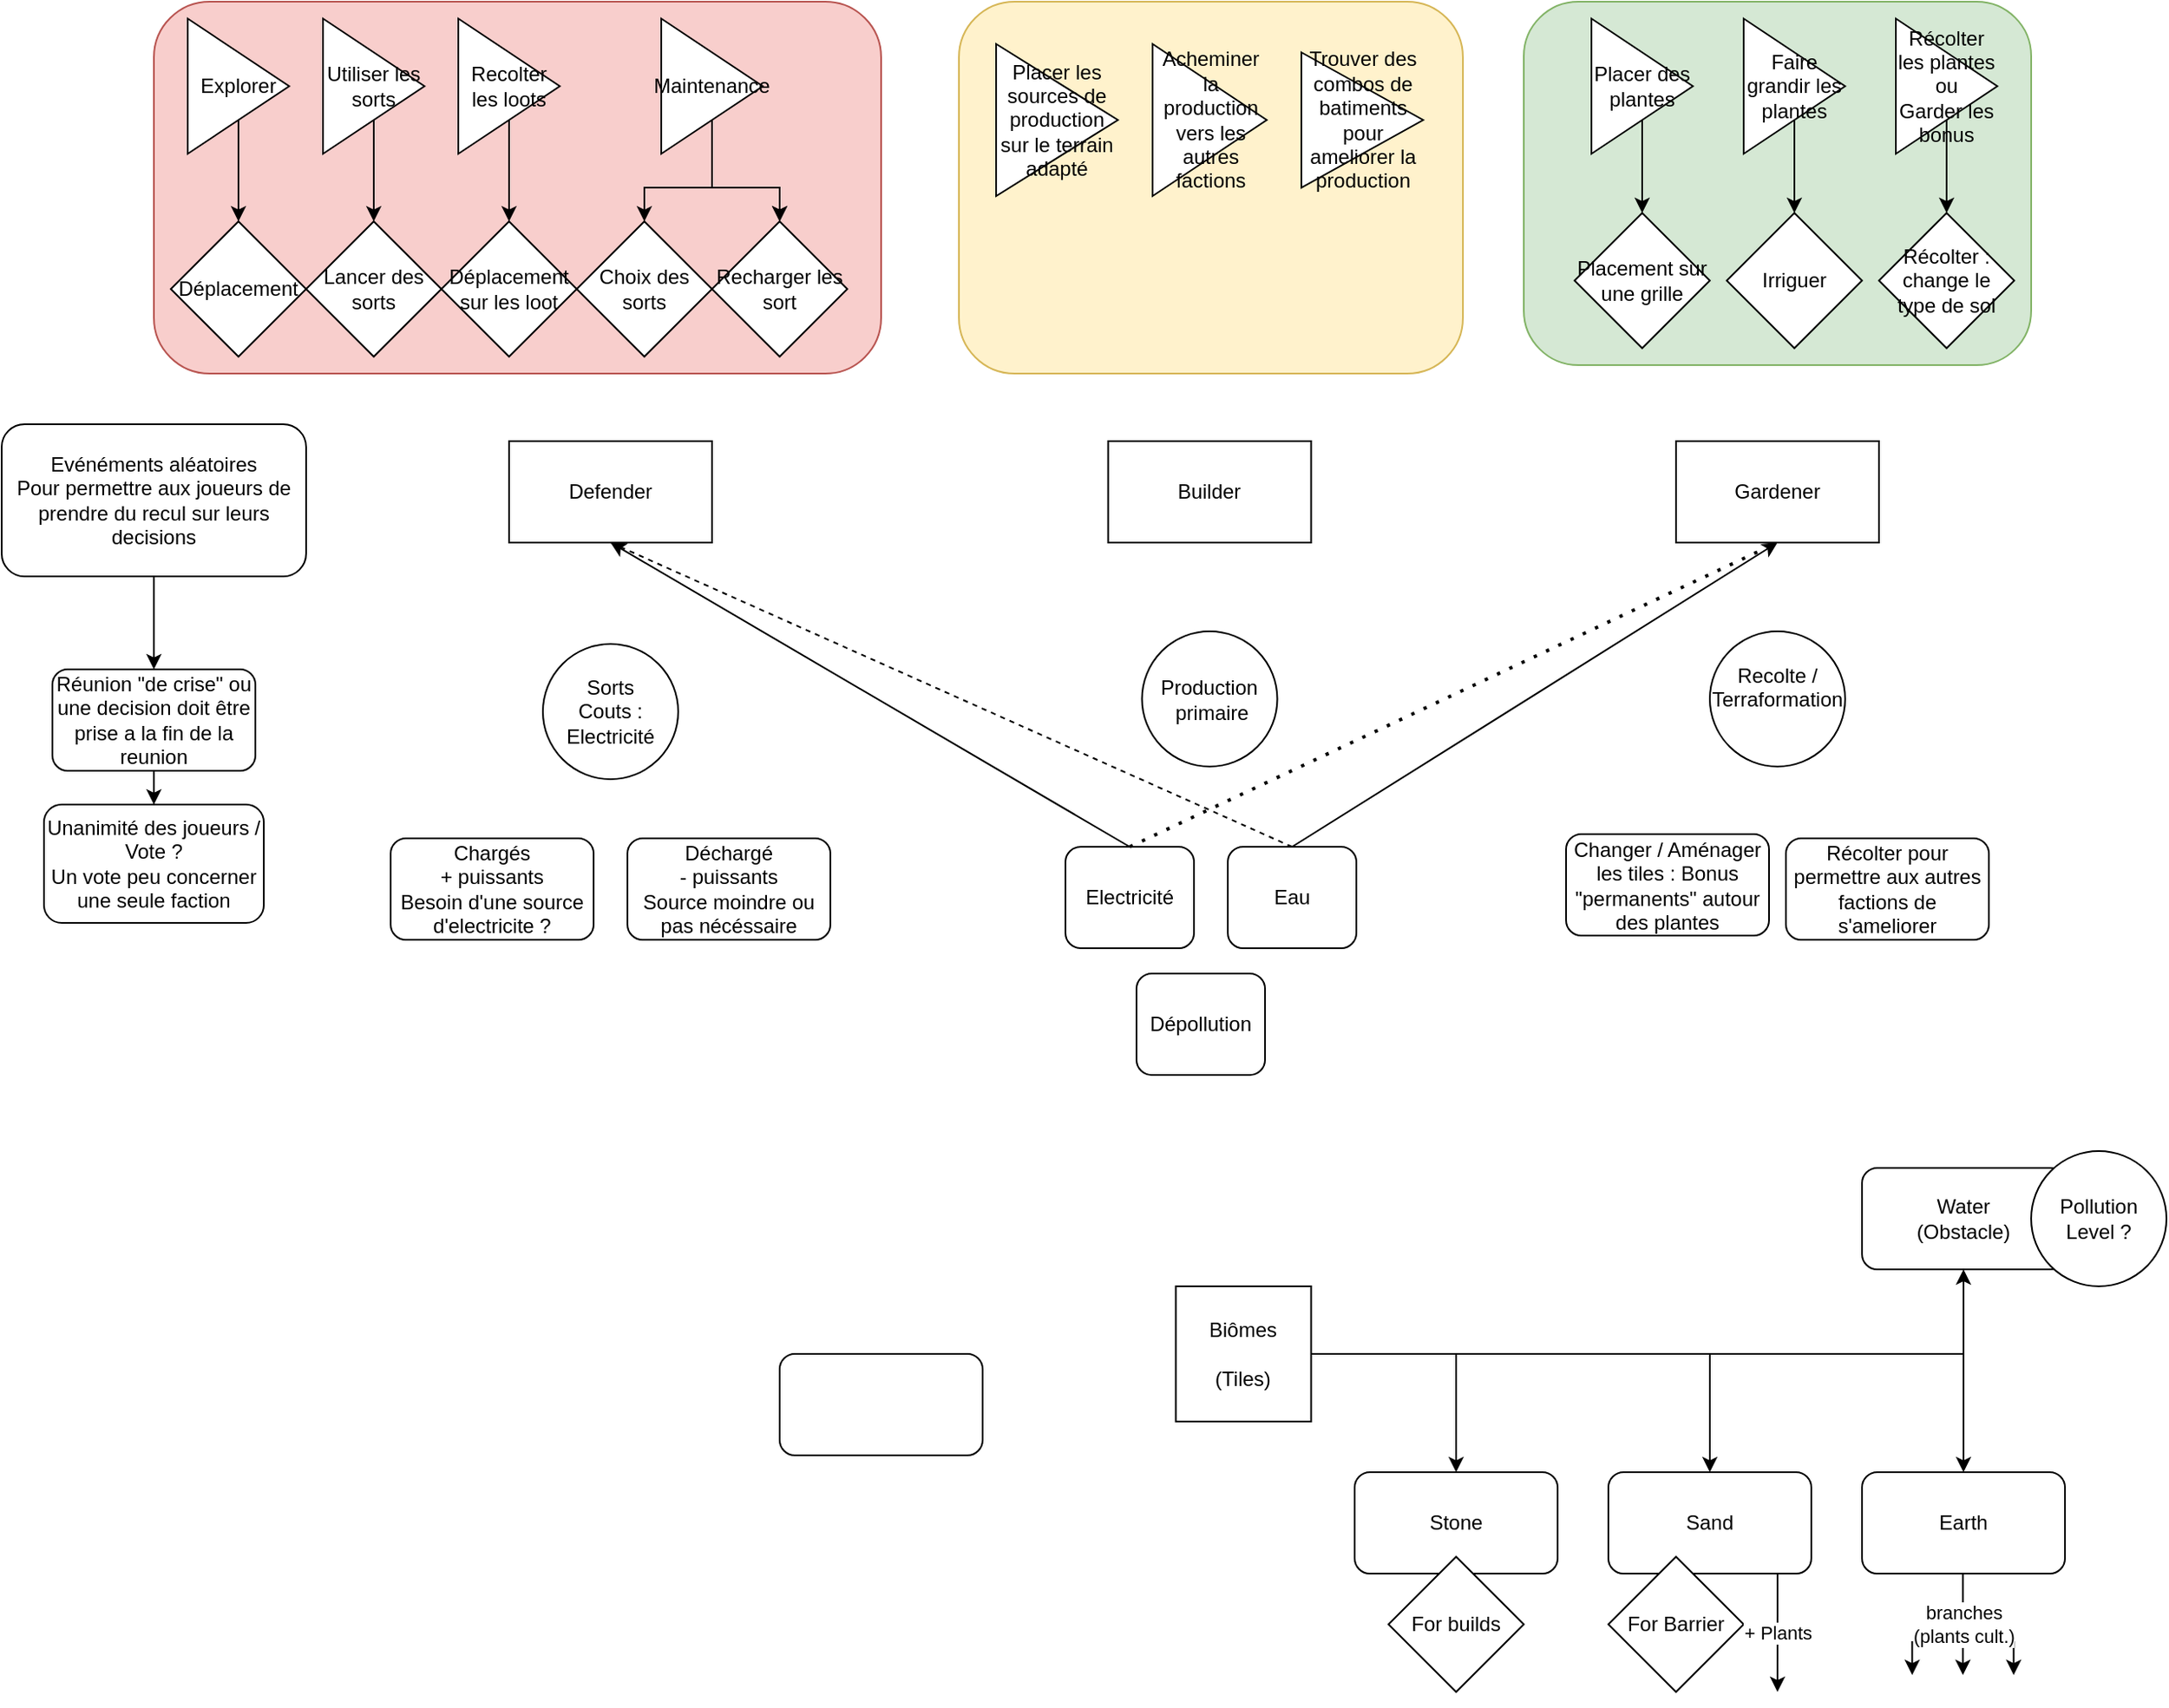 <mxfile version="26.1.3">
  <diagram id="C5RBs43oDa-KdzZeNtuy" name="Page-1">
    <mxGraphModel dx="2223" dy="850" grid="1" gridSize="10" guides="1" tooltips="1" connect="1" arrows="1" fold="1" page="1" pageScale="1" pageWidth="827" pageHeight="1169" math="0" shadow="0">
      <root>
        <mxCell id="WIyWlLk6GJQsqaUBKTNV-0" />
        <mxCell id="WIyWlLk6GJQsqaUBKTNV-1" parent="WIyWlLk6GJQsqaUBKTNV-0" />
        <mxCell id="QFqRmcgoc48EMrTDS77r-42" value="" style="rounded=1;whiteSpace=wrap;html=1;fillColor=#f8cecc;strokeColor=#b85450;" parent="WIyWlLk6GJQsqaUBKTNV-1" vertex="1">
          <mxGeometry x="-100" width="430" height="220" as="geometry" />
        </mxCell>
        <mxCell id="QFqRmcgoc48EMrTDS77r-45" value="" style="rounded=1;whiteSpace=wrap;html=1;fillColor=#d5e8d4;strokeColor=#82b366;" parent="WIyWlLk6GJQsqaUBKTNV-1" vertex="1">
          <mxGeometry x="710" width="300" height="215" as="geometry" />
        </mxCell>
        <mxCell id="QFqRmcgoc48EMrTDS77r-41" value="" style="rounded=1;whiteSpace=wrap;html=1;fillColor=#fff2cc;strokeColor=#d6b656;" parent="WIyWlLk6GJQsqaUBKTNV-1" vertex="1">
          <mxGeometry x="376" width="298" height="220" as="geometry" />
        </mxCell>
        <mxCell id="c7uLgKNMIQA-5B7GpuEY-1" value="Defender" style="rounded=0;whiteSpace=wrap;html=1;" parent="WIyWlLk6GJQsqaUBKTNV-1" vertex="1">
          <mxGeometry x="110" y="260" width="120" height="60" as="geometry" />
        </mxCell>
        <mxCell id="c7uLgKNMIQA-5B7GpuEY-2" value="Builder" style="rounded=0;whiteSpace=wrap;html=1;" parent="WIyWlLk6GJQsqaUBKTNV-1" vertex="1">
          <mxGeometry x="464.25" y="260" width="120" height="60" as="geometry" />
        </mxCell>
        <mxCell id="c7uLgKNMIQA-5B7GpuEY-3" value="Gardener" style="rounded=0;whiteSpace=wrap;html=1;" parent="WIyWlLk6GJQsqaUBKTNV-1" vertex="1">
          <mxGeometry x="800" y="260" width="120" height="60" as="geometry" />
        </mxCell>
        <mxCell id="c7uLgKNMIQA-5B7GpuEY-7" value="&lt;div&gt;Sorts&lt;br&gt;Couts : Electricité&lt;/div&gt;" style="ellipse;whiteSpace=wrap;html=1;aspect=fixed;" parent="WIyWlLk6GJQsqaUBKTNV-1" vertex="1">
          <mxGeometry x="130" y="380" width="80" height="80" as="geometry" />
        </mxCell>
        <mxCell id="c7uLgKNMIQA-5B7GpuEY-9" value="&lt;div&gt;Chargés&lt;br&gt;+ puissants&lt;br&gt;Besoin d&#39;une source d&#39;electricite ?&lt;/div&gt;" style="rounded=1;whiteSpace=wrap;html=1;" parent="WIyWlLk6GJQsqaUBKTNV-1" vertex="1">
          <mxGeometry x="40" y="495" width="120" height="60" as="geometry" />
        </mxCell>
        <mxCell id="c7uLgKNMIQA-5B7GpuEY-10" value="&lt;div&gt;Déchargé&lt;br&gt;- puissants&lt;br&gt;Source moindre ou pas nécéssaire &lt;br&gt;&lt;/div&gt;" style="rounded=1;whiteSpace=wrap;html=1;" parent="WIyWlLk6GJQsqaUBKTNV-1" vertex="1">
          <mxGeometry x="180" y="495" width="120" height="60" as="geometry" />
        </mxCell>
        <mxCell id="c7uLgKNMIQA-5B7GpuEY-14" value="&lt;div&gt;Production&lt;/div&gt;&amp;nbsp;primaire" style="ellipse;whiteSpace=wrap;html=1;aspect=fixed;" parent="WIyWlLk6GJQsqaUBKTNV-1" vertex="1">
          <mxGeometry x="484.25" y="372.5" width="80" height="80" as="geometry" />
        </mxCell>
        <mxCell id="c7uLgKNMIQA-5B7GpuEY-15" value="Eau" style="rounded=1;whiteSpace=wrap;html=1;" parent="WIyWlLk6GJQsqaUBKTNV-1" vertex="1">
          <mxGeometry x="535" y="500" width="76" height="60" as="geometry" />
        </mxCell>
        <mxCell id="c7uLgKNMIQA-5B7GpuEY-16" value="Electricité" style="rounded=1;whiteSpace=wrap;html=1;" parent="WIyWlLk6GJQsqaUBKTNV-1" vertex="1">
          <mxGeometry x="439" y="500" width="76" height="60" as="geometry" />
        </mxCell>
        <mxCell id="c7uLgKNMIQA-5B7GpuEY-17" value="Dépollution" style="rounded=1;whiteSpace=wrap;html=1;" parent="WIyWlLk6GJQsqaUBKTNV-1" vertex="1">
          <mxGeometry x="481" y="575" width="76" height="60" as="geometry" />
        </mxCell>
        <mxCell id="c7uLgKNMIQA-5B7GpuEY-18" value="&lt;div&gt;Recolte / Terraformation&lt;/div&gt;&lt;div&gt;&lt;br&gt;&lt;/div&gt;" style="ellipse;whiteSpace=wrap;html=1;aspect=fixed;" parent="WIyWlLk6GJQsqaUBKTNV-1" vertex="1">
          <mxGeometry x="820" y="372.5" width="80" height="80" as="geometry" />
        </mxCell>
        <mxCell id="c7uLgKNMIQA-5B7GpuEY-19" value="Changer / Aménager les tiles : Bonus &quot;permanents&quot; autour des plantes" style="rounded=1;whiteSpace=wrap;html=1;" parent="WIyWlLk6GJQsqaUBKTNV-1" vertex="1">
          <mxGeometry x="735" y="492.5" width="120" height="60" as="geometry" />
        </mxCell>
        <mxCell id="c7uLgKNMIQA-5B7GpuEY-21" value="Récolter pour permettre aux autres factions de s&#39;ameliorer" style="rounded=1;whiteSpace=wrap;html=1;" parent="WIyWlLk6GJQsqaUBKTNV-1" vertex="1">
          <mxGeometry x="865" y="495" width="120" height="60" as="geometry" />
        </mxCell>
        <mxCell id="QFqRmcgoc48EMrTDS77r-21" value="" style="edgeStyle=orthogonalEdgeStyle;rounded=0;orthogonalLoop=1;jettySize=auto;html=1;" parent="WIyWlLk6GJQsqaUBKTNV-1" source="c7uLgKNMIQA-5B7GpuEY-22" target="QFqRmcgoc48EMrTDS77r-18" edge="1">
          <mxGeometry relative="1" as="geometry" />
        </mxCell>
        <mxCell id="c7uLgKNMIQA-5B7GpuEY-22" value="Explorer" style="triangle;whiteSpace=wrap;html=1;" parent="WIyWlLk6GJQsqaUBKTNV-1" vertex="1">
          <mxGeometry x="-80" y="10" width="60" height="80" as="geometry" />
        </mxCell>
        <mxCell id="QFqRmcgoc48EMrTDS77r-22" value="" style="edgeStyle=orthogonalEdgeStyle;rounded=0;orthogonalLoop=1;jettySize=auto;html=1;" parent="WIyWlLk6GJQsqaUBKTNV-1" source="c7uLgKNMIQA-5B7GpuEY-24" target="QFqRmcgoc48EMrTDS77r-19" edge="1">
          <mxGeometry relative="1" as="geometry" />
        </mxCell>
        <mxCell id="c7uLgKNMIQA-5B7GpuEY-24" value="Utiliser les sorts" style="triangle;whiteSpace=wrap;html=1;" parent="WIyWlLk6GJQsqaUBKTNV-1" vertex="1">
          <mxGeometry y="10" width="60" height="80" as="geometry" />
        </mxCell>
        <mxCell id="QFqRmcgoc48EMrTDS77r-23" value="" style="edgeStyle=orthogonalEdgeStyle;rounded=0;orthogonalLoop=1;jettySize=auto;html=1;" parent="WIyWlLk6GJQsqaUBKTNV-1" source="c7uLgKNMIQA-5B7GpuEY-25" target="QFqRmcgoc48EMrTDS77r-20" edge="1">
          <mxGeometry relative="1" as="geometry" />
        </mxCell>
        <mxCell id="c7uLgKNMIQA-5B7GpuEY-25" value="Recolter les loots" style="triangle;whiteSpace=wrap;html=1;" parent="WIyWlLk6GJQsqaUBKTNV-1" vertex="1">
          <mxGeometry x="80" y="10" width="60" height="80" as="geometry" />
        </mxCell>
        <mxCell id="c7uLgKNMIQA-5B7GpuEY-26" value="&lt;div&gt;Placer les sources de production&lt;/div&gt;sur le terrain adapté" style="triangle;whiteSpace=wrap;html=1;" parent="WIyWlLk6GJQsqaUBKTNV-1" vertex="1">
          <mxGeometry x="398" y="25" width="72" height="90" as="geometry" />
        </mxCell>
        <mxCell id="c7uLgKNMIQA-5B7GpuEY-27" value="Acheminer la production vers les autres factions" style="triangle;whiteSpace=wrap;html=1;" parent="WIyWlLk6GJQsqaUBKTNV-1" vertex="1">
          <mxGeometry x="490.5" y="25" width="67.5" height="90" as="geometry" />
        </mxCell>
        <mxCell id="c7uLgKNMIQA-5B7GpuEY-28" value="Trouver des combos de batiments pour ameliorer la production" style="triangle;whiteSpace=wrap;html=1;" parent="WIyWlLk6GJQsqaUBKTNV-1" vertex="1">
          <mxGeometry x="578.5" y="30" width="72" height="80" as="geometry" />
        </mxCell>
        <mxCell id="sBj8BA107kENnDJZsWmS-2" value="" style="endArrow=classic;html=1;rounded=0;exitX=0.5;exitY=0;exitDx=0;exitDy=0;entryX=0.5;entryY=1;entryDx=0;entryDy=0;" parent="WIyWlLk6GJQsqaUBKTNV-1" source="c7uLgKNMIQA-5B7GpuEY-16" target="c7uLgKNMIQA-5B7GpuEY-1" edge="1">
          <mxGeometry width="50" height="50" relative="1" as="geometry">
            <mxPoint x="390" y="370" as="sourcePoint" />
            <mxPoint x="290" y="310" as="targetPoint" />
          </mxGeometry>
        </mxCell>
        <mxCell id="sBj8BA107kENnDJZsWmS-3" value="" style="endArrow=classic;html=1;rounded=0;entryX=0.5;entryY=1;entryDx=0;entryDy=0;exitX=0.5;exitY=0;exitDx=0;exitDy=0;" parent="WIyWlLk6GJQsqaUBKTNV-1" source="c7uLgKNMIQA-5B7GpuEY-15" target="c7uLgKNMIQA-5B7GpuEY-3" edge="1">
          <mxGeometry width="50" height="50" relative="1" as="geometry">
            <mxPoint x="390" y="370" as="sourcePoint" />
            <mxPoint x="440" y="320" as="targetPoint" />
          </mxGeometry>
        </mxCell>
        <mxCell id="sBj8BA107kENnDJZsWmS-4" value="" style="endArrow=none;dashed=1;html=1;rounded=0;exitX=0.5;exitY=0;exitDx=0;exitDy=0;entryX=0.5;entryY=1;entryDx=0;entryDy=0;" parent="WIyWlLk6GJQsqaUBKTNV-1" source="c7uLgKNMIQA-5B7GpuEY-15" target="c7uLgKNMIQA-5B7GpuEY-1" edge="1">
          <mxGeometry width="50" height="50" relative="1" as="geometry">
            <mxPoint x="470" y="550" as="sourcePoint" />
            <mxPoint x="440" y="320" as="targetPoint" />
          </mxGeometry>
        </mxCell>
        <mxCell id="sBj8BA107kENnDJZsWmS-5" value="" style="endArrow=none;dashed=1;html=1;dashPattern=1 3;strokeWidth=2;rounded=0;entryX=0.5;entryY=1;entryDx=0;entryDy=0;exitX=0.5;exitY=0;exitDx=0;exitDy=0;" parent="WIyWlLk6GJQsqaUBKTNV-1" source="c7uLgKNMIQA-5B7GpuEY-16" target="c7uLgKNMIQA-5B7GpuEY-3" edge="1">
          <mxGeometry width="50" height="50" relative="1" as="geometry">
            <mxPoint x="390" y="370" as="sourcePoint" />
            <mxPoint x="440" y="320" as="targetPoint" />
          </mxGeometry>
        </mxCell>
        <mxCell id="QFqRmcgoc48EMrTDS77r-15" value="Choix des sorts" style="rhombus;whiteSpace=wrap;html=1;" parent="WIyWlLk6GJQsqaUBKTNV-1" vertex="1">
          <mxGeometry x="150" y="130" width="80" height="80" as="geometry" />
        </mxCell>
        <mxCell id="QFqRmcgoc48EMrTDS77r-18" value="Déplacement" style="rhombus;whiteSpace=wrap;html=1;" parent="WIyWlLk6GJQsqaUBKTNV-1" vertex="1">
          <mxGeometry x="-90" y="130" width="80" height="80" as="geometry" />
        </mxCell>
        <mxCell id="QFqRmcgoc48EMrTDS77r-19" value="Lancer des sorts" style="rhombus;whiteSpace=wrap;html=1;" parent="WIyWlLk6GJQsqaUBKTNV-1" vertex="1">
          <mxGeometry x="-10" y="130" width="80" height="80" as="geometry" />
        </mxCell>
        <mxCell id="QFqRmcgoc48EMrTDS77r-20" value="Déplacement sur les loot" style="rhombus;whiteSpace=wrap;html=1;" parent="WIyWlLk6GJQsqaUBKTNV-1" vertex="1">
          <mxGeometry x="70" y="130" width="80" height="80" as="geometry" />
        </mxCell>
        <mxCell id="QFqRmcgoc48EMrTDS77r-26" value="" style="edgeStyle=orthogonalEdgeStyle;rounded=0;orthogonalLoop=1;jettySize=auto;html=1;" parent="WIyWlLk6GJQsqaUBKTNV-1" source="QFqRmcgoc48EMrTDS77r-24" target="QFqRmcgoc48EMrTDS77r-25" edge="1">
          <mxGeometry relative="1" as="geometry" />
        </mxCell>
        <mxCell id="QFqRmcgoc48EMrTDS77r-24" value="Evénéments aléatoires&lt;br&gt;Pour permettre aux joueurs de prendre du recul sur leurs decisions" style="rounded=1;whiteSpace=wrap;html=1;" parent="WIyWlLk6GJQsqaUBKTNV-1" vertex="1">
          <mxGeometry x="-190" y="250" width="180" height="90" as="geometry" />
        </mxCell>
        <mxCell id="QFqRmcgoc48EMrTDS77r-29" value="" style="edgeStyle=orthogonalEdgeStyle;rounded=0;orthogonalLoop=1;jettySize=auto;html=1;" parent="WIyWlLk6GJQsqaUBKTNV-1" source="QFqRmcgoc48EMrTDS77r-25" target="QFqRmcgoc48EMrTDS77r-28" edge="1">
          <mxGeometry relative="1" as="geometry" />
        </mxCell>
        <mxCell id="QFqRmcgoc48EMrTDS77r-25" value="Réunion &quot;de crise&quot; ou une decision doit être prise a la fin de la reunion" style="whiteSpace=wrap;html=1;rounded=1;" parent="WIyWlLk6GJQsqaUBKTNV-1" vertex="1">
          <mxGeometry x="-160" y="395" width="120" height="60" as="geometry" />
        </mxCell>
        <mxCell id="QFqRmcgoc48EMrTDS77r-28" value="Unanimité des joueurs / Vote ?&lt;br&gt;Un vote peu concerner une seule faction" style="whiteSpace=wrap;html=1;rounded=1;" parent="WIyWlLk6GJQsqaUBKTNV-1" vertex="1">
          <mxGeometry x="-165" y="475" width="130" height="70" as="geometry" />
        </mxCell>
        <mxCell id="QFqRmcgoc48EMrTDS77r-31" value="" style="edgeStyle=orthogonalEdgeStyle;rounded=0;orthogonalLoop=1;jettySize=auto;html=1;" parent="WIyWlLk6GJQsqaUBKTNV-1" source="QFqRmcgoc48EMrTDS77r-32" target="QFqRmcgoc48EMrTDS77r-37" edge="1">
          <mxGeometry relative="1" as="geometry" />
        </mxCell>
        <mxCell id="QFqRmcgoc48EMrTDS77r-32" value="&lt;div&gt;Placer des plantes&lt;/div&gt;" style="triangle;whiteSpace=wrap;html=1;" parent="WIyWlLk6GJQsqaUBKTNV-1" vertex="1">
          <mxGeometry x="750" y="10" width="60" height="80" as="geometry" />
        </mxCell>
        <mxCell id="QFqRmcgoc48EMrTDS77r-33" value="" style="edgeStyle=orthogonalEdgeStyle;rounded=0;orthogonalLoop=1;jettySize=auto;html=1;" parent="WIyWlLk6GJQsqaUBKTNV-1" source="QFqRmcgoc48EMrTDS77r-34" target="QFqRmcgoc48EMrTDS77r-38" edge="1">
          <mxGeometry relative="1" as="geometry" />
        </mxCell>
        <mxCell id="QFqRmcgoc48EMrTDS77r-34" value="&lt;div&gt;Faire grandir les plantes&lt;/div&gt;" style="triangle;whiteSpace=wrap;html=1;" parent="WIyWlLk6GJQsqaUBKTNV-1" vertex="1">
          <mxGeometry x="840" y="10" width="60" height="80" as="geometry" />
        </mxCell>
        <mxCell id="QFqRmcgoc48EMrTDS77r-35" value="" style="edgeStyle=orthogonalEdgeStyle;rounded=0;orthogonalLoop=1;jettySize=auto;html=1;" parent="WIyWlLk6GJQsqaUBKTNV-1" source="QFqRmcgoc48EMrTDS77r-36" target="QFqRmcgoc48EMrTDS77r-39" edge="1">
          <mxGeometry relative="1" as="geometry" />
        </mxCell>
        <mxCell id="QFqRmcgoc48EMrTDS77r-36" value="&lt;div&gt;Récolter les plantes ou&lt;br&gt;Garder les bonus&lt;/div&gt;" style="triangle;whiteSpace=wrap;html=1;" parent="WIyWlLk6GJQsqaUBKTNV-1" vertex="1">
          <mxGeometry x="930" y="10" width="60" height="80" as="geometry" />
        </mxCell>
        <mxCell id="QFqRmcgoc48EMrTDS77r-37" value="Placement sur une grille" style="rhombus;whiteSpace=wrap;html=1;" parent="WIyWlLk6GJQsqaUBKTNV-1" vertex="1">
          <mxGeometry x="740" y="125" width="80" height="80" as="geometry" />
        </mxCell>
        <mxCell id="QFqRmcgoc48EMrTDS77r-38" value="&lt;div&gt;Irriguer&lt;/div&gt;" style="rhombus;whiteSpace=wrap;html=1;" parent="WIyWlLk6GJQsqaUBKTNV-1" vertex="1">
          <mxGeometry x="830" y="125" width="80" height="80" as="geometry" />
        </mxCell>
        <mxCell id="QFqRmcgoc48EMrTDS77r-39" value="&lt;div&gt;Récolter : change le type de sol&lt;/div&gt;" style="rhombus;whiteSpace=wrap;html=1;" parent="WIyWlLk6GJQsqaUBKTNV-1" vertex="1">
          <mxGeometry x="920" y="125" width="80" height="80" as="geometry" />
        </mxCell>
        <mxCell id="OX3ee-QgY27DxvNO8J1W-4" style="edgeStyle=orthogonalEdgeStyle;rounded=0;orthogonalLoop=1;jettySize=auto;html=1;exitX=1;exitY=0.5;exitDx=0;exitDy=0;" parent="WIyWlLk6GJQsqaUBKTNV-1" source="OX3ee-QgY27DxvNO8J1W-0" target="OX3ee-QgY27DxvNO8J1W-1" edge="1">
          <mxGeometry relative="1" as="geometry" />
        </mxCell>
        <mxCell id="OX3ee-QgY27DxvNO8J1W-5" style="edgeStyle=orthogonalEdgeStyle;rounded=0;orthogonalLoop=1;jettySize=auto;html=1;entryX=0.5;entryY=0;entryDx=0;entryDy=0;" parent="WIyWlLk6GJQsqaUBKTNV-1" source="OX3ee-QgY27DxvNO8J1W-0" target="OX3ee-QgY27DxvNO8J1W-2" edge="1">
          <mxGeometry relative="1" as="geometry" />
        </mxCell>
        <mxCell id="OX3ee-QgY27DxvNO8J1W-6" style="edgeStyle=orthogonalEdgeStyle;rounded=0;orthogonalLoop=1;jettySize=auto;html=1;" parent="WIyWlLk6GJQsqaUBKTNV-1" source="OX3ee-QgY27DxvNO8J1W-0" target="OX3ee-QgY27DxvNO8J1W-3" edge="1">
          <mxGeometry relative="1" as="geometry" />
        </mxCell>
        <mxCell id="OX3ee-QgY27DxvNO8J1W-9" style="edgeStyle=orthogonalEdgeStyle;rounded=0;orthogonalLoop=1;jettySize=auto;html=1;entryX=0.5;entryY=1;entryDx=0;entryDy=0;" parent="WIyWlLk6GJQsqaUBKTNV-1" source="OX3ee-QgY27DxvNO8J1W-0" target="OX3ee-QgY27DxvNO8J1W-8" edge="1">
          <mxGeometry relative="1" as="geometry" />
        </mxCell>
        <mxCell id="OX3ee-QgY27DxvNO8J1W-0" value="&lt;div&gt;Biômes&lt;/div&gt;&lt;div&gt;&lt;br&gt;&lt;/div&gt;&lt;div&gt;(Tiles)&lt;/div&gt;" style="whiteSpace=wrap;html=1;aspect=fixed;" parent="WIyWlLk6GJQsqaUBKTNV-1" vertex="1">
          <mxGeometry x="504.25" y="760" width="80" height="80" as="geometry" />
        </mxCell>
        <mxCell id="OX3ee-QgY27DxvNO8J1W-1" value="Stone" style="rounded=1;whiteSpace=wrap;html=1;" parent="WIyWlLk6GJQsqaUBKTNV-1" vertex="1">
          <mxGeometry x="610" y="870" width="120" height="60" as="geometry" />
        </mxCell>
        <mxCell id="OX3ee-QgY27DxvNO8J1W-2" value="Sand" style="rounded=1;whiteSpace=wrap;html=1;" parent="WIyWlLk6GJQsqaUBKTNV-1" vertex="1">
          <mxGeometry x="760" y="870" width="120" height="60" as="geometry" />
        </mxCell>
        <mxCell id="OX3ee-QgY27DxvNO8J1W-3" value="Earth" style="rounded=1;whiteSpace=wrap;html=1;" parent="WIyWlLk6GJQsqaUBKTNV-1" vertex="1">
          <mxGeometry x="910" y="870" width="120" height="60" as="geometry" />
        </mxCell>
        <mxCell id="OX3ee-QgY27DxvNO8J1W-7" value="" style="rounded=1;whiteSpace=wrap;html=1;" parent="WIyWlLk6GJQsqaUBKTNV-1" vertex="1">
          <mxGeometry x="270" y="800" width="120" height="60" as="geometry" />
        </mxCell>
        <mxCell id="OX3ee-QgY27DxvNO8J1W-8" value="Water&lt;br&gt;(Obstacle)" style="rounded=1;whiteSpace=wrap;html=1;" parent="WIyWlLk6GJQsqaUBKTNV-1" vertex="1">
          <mxGeometry x="910" y="690" width="120" height="60" as="geometry" />
        </mxCell>
        <mxCell id="OX3ee-QgY27DxvNO8J1W-15" value="&lt;div&gt;Pollution&lt;/div&gt;&lt;div&gt;Level ?&lt;/div&gt;" style="ellipse;whiteSpace=wrap;html=1;aspect=fixed;" parent="WIyWlLk6GJQsqaUBKTNV-1" vertex="1">
          <mxGeometry x="1010" y="680" width="80" height="80" as="geometry" />
        </mxCell>
        <mxCell id="OX3ee-QgY27DxvNO8J1W-28" value="" style="endArrow=classic;html=1;rounded=0;" edge="1" parent="WIyWlLk6GJQsqaUBKTNV-1">
          <mxGeometry width="50" height="50" relative="1" as="geometry">
            <mxPoint x="939.66" y="970" as="sourcePoint" />
            <mxPoint x="939.66" y="990" as="targetPoint" />
          </mxGeometry>
        </mxCell>
        <mxCell id="9BGeH49eqrdHwqwy5LLH-2" value="" style="edgeStyle=orthogonalEdgeStyle;rounded=0;orthogonalLoop=1;jettySize=auto;html=1;" edge="1" parent="WIyWlLk6GJQsqaUBKTNV-1" source="9BGeH49eqrdHwqwy5LLH-0" target="9BGeH49eqrdHwqwy5LLH-1">
          <mxGeometry relative="1" as="geometry" />
        </mxCell>
        <mxCell id="OX3ee-QgY27DxvNO8J1W-29" value="" style="endArrow=classic;html=1;rounded=0;" edge="1" parent="WIyWlLk6GJQsqaUBKTNV-1">
          <mxGeometry width="50" height="50" relative="1" as="geometry">
            <mxPoint x="999.66" y="970" as="sourcePoint" />
            <mxPoint x="999.66" y="990" as="targetPoint" />
          </mxGeometry>
        </mxCell>
        <mxCell id="9BGeH49eqrdHwqwy5LLH-3" value="" style="edgeStyle=orthogonalEdgeStyle;rounded=0;orthogonalLoop=1;jettySize=auto;html=1;" edge="1" parent="WIyWlLk6GJQsqaUBKTNV-1" source="9BGeH49eqrdHwqwy5LLH-0" target="9BGeH49eqrdHwqwy5LLH-1">
          <mxGeometry relative="1" as="geometry" />
        </mxCell>
        <mxCell id="OX3ee-QgY27DxvNO8J1W-30" value="" style="endArrow=classic;html=1;rounded=0;exitX=0.5;exitY=1;exitDx=0;exitDy=0;" edge="1" parent="WIyWlLk6GJQsqaUBKTNV-1">
          <mxGeometry relative="1" as="geometry">
            <mxPoint x="969.66" y="930" as="sourcePoint" />
            <mxPoint x="969.66" y="990" as="targetPoint" />
          </mxGeometry>
        </mxCell>
        <mxCell id="OX3ee-QgY27DxvNO8J1W-31" value="&lt;div&gt;branches&lt;/div&gt;&lt;div&gt;(plants cult.)&lt;/div&gt;" style="edgeLabel;resizable=0;html=1;;align=center;verticalAlign=middle;" connectable="0" vertex="1" parent="OX3ee-QgY27DxvNO8J1W-30">
          <mxGeometry relative="1" as="geometry" />
        </mxCell>
        <mxCell id="9BGeH49eqrdHwqwy5LLH-5" value="" style="edgeStyle=orthogonalEdgeStyle;rounded=0;orthogonalLoop=1;jettySize=auto;html=1;" edge="1" parent="WIyWlLk6GJQsqaUBKTNV-1" source="9BGeH49eqrdHwqwy5LLH-0" target="QFqRmcgoc48EMrTDS77r-15">
          <mxGeometry relative="1" as="geometry" />
        </mxCell>
        <mxCell id="OX3ee-QgY27DxvNO8J1W-36" value="For builds" style="rhombus;whiteSpace=wrap;html=1;" vertex="1" parent="WIyWlLk6GJQsqaUBKTNV-1">
          <mxGeometry x="630" y="920" width="80" height="80" as="geometry" />
        </mxCell>
        <mxCell id="9BGeH49eqrdHwqwy5LLH-0" value="&lt;div&gt;Maintenance&lt;/div&gt;" style="triangle;whiteSpace=wrap;html=1;" vertex="1" parent="WIyWlLk6GJQsqaUBKTNV-1">
          <mxGeometry x="200" y="10" width="60" height="80" as="geometry" />
        </mxCell>
        <mxCell id="OX3ee-QgY27DxvNO8J1W-37" value="For Barrier" style="rhombus;whiteSpace=wrap;html=1;" vertex="1" parent="WIyWlLk6GJQsqaUBKTNV-1">
          <mxGeometry x="760" y="920" width="80" height="80" as="geometry" />
        </mxCell>
        <mxCell id="9BGeH49eqrdHwqwy5LLH-1" value="&lt;div&gt;Recharger les sort&lt;/div&gt;" style="rhombus;whiteSpace=wrap;html=1;" vertex="1" parent="WIyWlLk6GJQsqaUBKTNV-1">
          <mxGeometry x="230" y="130" width="80" height="80" as="geometry" />
        </mxCell>
        <mxCell id="OX3ee-QgY27DxvNO8J1W-38" value="" style="endArrow=classic;html=1;rounded=0;exitX=0.834;exitY=1.001;exitDx=0;exitDy=0;exitPerimeter=0;" edge="1" parent="WIyWlLk6GJQsqaUBKTNV-1" source="OX3ee-QgY27DxvNO8J1W-2">
          <mxGeometry relative="1" as="geometry">
            <mxPoint x="720" y="840" as="sourcePoint" />
            <mxPoint x="860" y="1000" as="targetPoint" />
          </mxGeometry>
        </mxCell>
        <mxCell id="OX3ee-QgY27DxvNO8J1W-39" value="+ Plants" style="edgeLabel;resizable=0;html=1;;align=center;verticalAlign=middle;" connectable="0" vertex="1" parent="OX3ee-QgY27DxvNO8J1W-38">
          <mxGeometry relative="1" as="geometry" />
        </mxCell>
      </root>
    </mxGraphModel>
  </diagram>
</mxfile>
